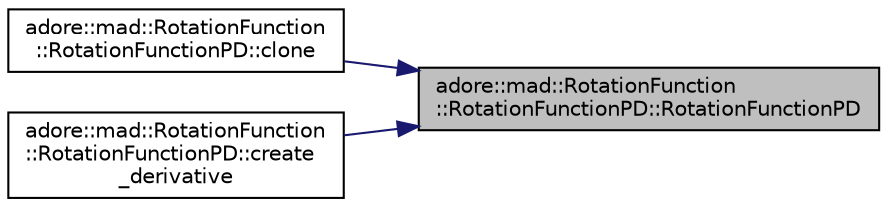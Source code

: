 digraph "adore::mad::RotationFunction::RotationFunctionPD::RotationFunctionPD"
{
 // LATEX_PDF_SIZE
  edge [fontname="Helvetica",fontsize="10",labelfontname="Helvetica",labelfontsize="10"];
  node [fontname="Helvetica",fontsize="10",shape=record];
  rankdir="RL";
  Node1 [label="adore::mad::RotationFunction\l::RotationFunctionPD::RotationFunctionPD",height=0.2,width=0.4,color="black", fillcolor="grey75", style="filled", fontcolor="black",tooltip=" "];
  Node1 -> Node2 [dir="back",color="midnightblue",fontsize="10",style="solid",fontname="Helvetica"];
  Node2 [label="adore::mad::RotationFunction\l::RotationFunctionPD::clone",height=0.2,width=0.4,color="black", fillcolor="white", style="filled",URL="$classadore_1_1mad_1_1RotationFunction_1_1RotationFunctionPD.html#aa5df0979f47b19d49ab5833b7ba989b1",tooltip=" "];
  Node1 -> Node3 [dir="back",color="midnightblue",fontsize="10",style="solid",fontname="Helvetica"];
  Node3 [label="adore::mad::RotationFunction\l::RotationFunctionPD::create\l_derivative",height=0.2,width=0.4,color="black", fillcolor="white", style="filled",URL="$classadore_1_1mad_1_1RotationFunction_1_1RotationFunctionPD.html#af2ec74a70faa2a9842cecdd4914ad047",tooltip=" "];
}
